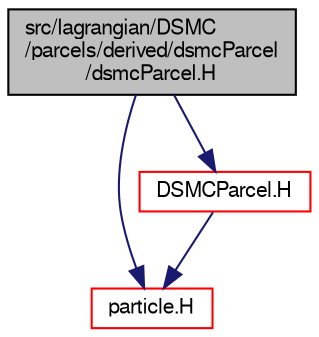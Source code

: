 digraph "src/lagrangian/DSMC/parcels/derived/dsmcParcel/dsmcParcel.H"
{
  bgcolor="transparent";
  edge [fontname="FreeSans",fontsize="10",labelfontname="FreeSans",labelfontsize="10"];
  node [fontname="FreeSans",fontsize="10",shape=record];
  Node1 [label="src/lagrangian/DSMC\l/parcels/derived/dsmcParcel\l/dsmcParcel.H",height=0.2,width=0.4,color="black", fillcolor="grey75", style="filled" fontcolor="black"];
  Node1 -> Node2 [color="midnightblue",fontsize="10",style="solid",fontname="FreeSans"];
  Node2 [label="particle.H",height=0.2,width=0.4,color="red",URL="$a05904.html"];
  Node1 -> Node3 [color="midnightblue",fontsize="10",style="solid",fontname="FreeSans"];
  Node3 [label="DSMCParcel.H",height=0.2,width=0.4,color="red",URL="$a05967.html"];
  Node3 -> Node2 [color="midnightblue",fontsize="10",style="solid",fontname="FreeSans"];
}
